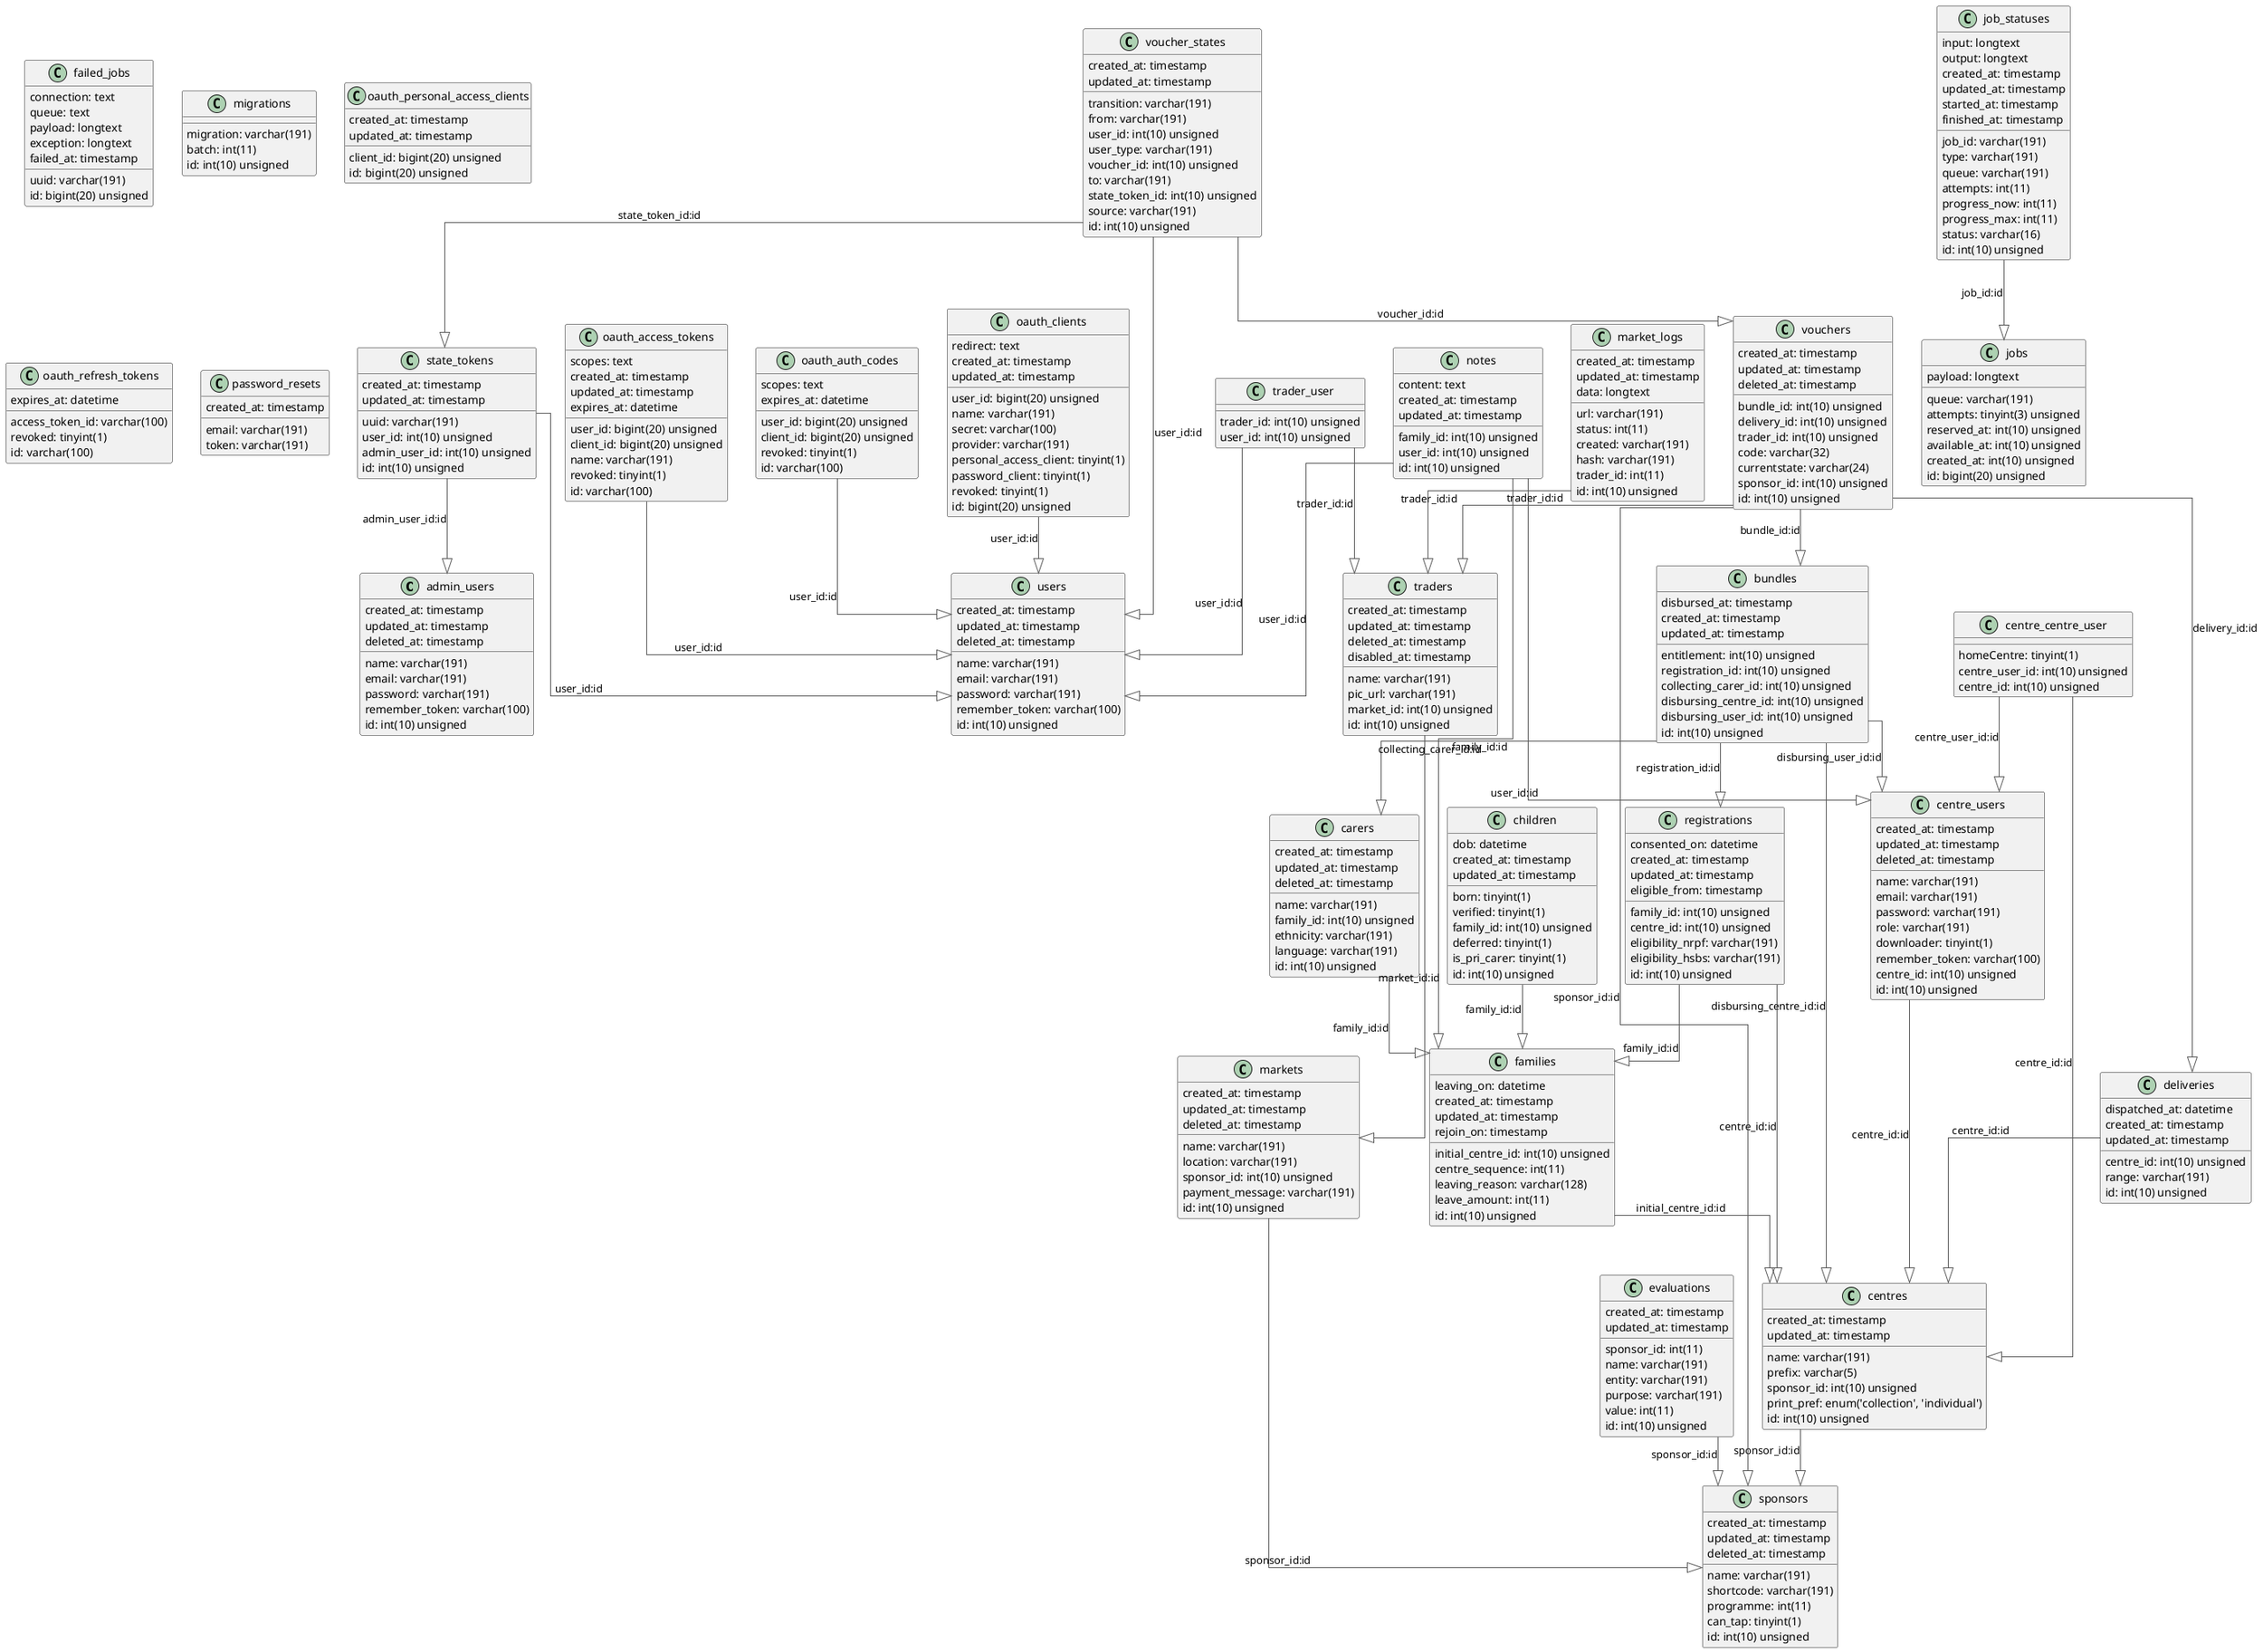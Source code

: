 @startuml

top to bottom direction
skinparam linetype ortho

class admin_users {
   name: varchar(191)
   email: varchar(191)
   password: varchar(191)
   remember_token: varchar(100)
   created_at: timestamp
   updated_at: timestamp
   deleted_at: timestamp
   id: int(10) unsigned
}
class bundles {
   entitlement: int(10) unsigned
   registration_id: int(10) unsigned
   collecting_carer_id: int(10) unsigned
   disbursing_centre_id: int(10) unsigned
   disbursing_user_id: int(10) unsigned
   disbursed_at: timestamp
   created_at: timestamp
   updated_at: timestamp
   id: int(10) unsigned
}
class carers {
   name: varchar(191)
   family_id: int(10) unsigned
   created_at: timestamp
   updated_at: timestamp
   deleted_at: timestamp
   ethnicity: varchar(191)
   language: varchar(191)
   id: int(10) unsigned
}
class centre_centre_user {
   homeCentre: tinyint(1)
   centre_user_id: int(10) unsigned
   centre_id: int(10) unsigned
}
class centre_users {
   name: varchar(191)
   email: varchar(191)
   password: varchar(191)
   role: varchar(191)
   downloader: tinyint(1)
   remember_token: varchar(100)
   centre_id: int(10) unsigned
   created_at: timestamp
   updated_at: timestamp
   deleted_at: timestamp
   id: int(10) unsigned
}
class centres {
   name: varchar(191)
   prefix: varchar(5)
   sponsor_id: int(10) unsigned
   print_pref: enum('collection', 'individual')
   created_at: timestamp
   updated_at: timestamp
   id: int(10) unsigned
}
class children {
   dob: datetime
   born: tinyint(1)
   verified: tinyint(1)
   family_id: int(10) unsigned
   created_at: timestamp
   updated_at: timestamp
   deferred: tinyint(1)
   is_pri_carer: tinyint(1)
   id: int(10) unsigned
}
class deliveries {
   centre_id: int(10) unsigned
   range: varchar(191)
   dispatched_at: datetime
   created_at: timestamp
   updated_at: timestamp
   id: int(10) unsigned
}
class evaluations {
   sponsor_id: int(11)
   name: varchar(191)
   entity: varchar(191)
   purpose: varchar(191)
   value: int(11)
   created_at: timestamp
   updated_at: timestamp
   id: int(10) unsigned
}
class failed_jobs {
   uuid: varchar(191)
   connection: text
   queue: text
   payload: longtext
   exception: longtext
   failed_at: timestamp
   id: bigint(20) unsigned
}
class families {
   initial_centre_id: int(10) unsigned
   centre_sequence: int(11)
   leaving_on: datetime
   leaving_reason: varchar(128)
   created_at: timestamp
   updated_at: timestamp
   rejoin_on: timestamp
   leave_amount: int(11)
   id: int(10) unsigned
}
class job_statuses {
   job_id: varchar(191)
   type: varchar(191)
   queue: varchar(191)
   attempts: int(11)
   progress_now: int(11)
   progress_max: int(11)
   status: varchar(16)
   input: longtext
   output: longtext
   created_at: timestamp
   updated_at: timestamp
   started_at: timestamp
   finished_at: timestamp
   id: int(10) unsigned
}
class jobs {
   queue: varchar(191)
   payload: longtext
   attempts: tinyint(3) unsigned
   reserved_at: int(10) unsigned
   available_at: int(10) unsigned
   created_at: int(10) unsigned
   id: bigint(20) unsigned
}
class market_logs {
   created_at: timestamp
   updated_at: timestamp
   url: varchar(191)
   status: int(11)
   created: varchar(191)
   data: longtext
   hash: varchar(191)
   trader_id: int(11)
   id: int(10) unsigned
}
class markets {
   name: varchar(191)
   location: varchar(191)
   sponsor_id: int(10) unsigned
   created_at: timestamp
   updated_at: timestamp
   deleted_at: timestamp
   payment_message: varchar(191)
   id: int(10) unsigned
}
class migrations {
   migration: varchar(191)
   batch: int(11)
   id: int(10) unsigned
}
class notes {
   content: text
   family_id: int(10) unsigned
   user_id: int(10) unsigned
   created_at: timestamp
   updated_at: timestamp
   id: int(10) unsigned
}
class oauth_access_tokens {
   user_id: bigint(20) unsigned
   client_id: bigint(20) unsigned
   name: varchar(191)
   scopes: text
   revoked: tinyint(1)
   created_at: timestamp
   updated_at: timestamp
   expires_at: datetime
   id: varchar(100)
}
class oauth_auth_codes {
   user_id: bigint(20) unsigned
   client_id: bigint(20) unsigned
   scopes: text
   revoked: tinyint(1)
   expires_at: datetime
   id: varchar(100)
}
class oauth_clients {
   user_id: bigint(20) unsigned
   name: varchar(191)
   secret: varchar(100)
   provider: varchar(191)
   redirect: text
   personal_access_client: tinyint(1)
   password_client: tinyint(1)
   revoked: tinyint(1)
   created_at: timestamp
   updated_at: timestamp
   id: bigint(20) unsigned
}
class oauth_personal_access_clients {
   client_id: bigint(20) unsigned
   created_at: timestamp
   updated_at: timestamp
   id: bigint(20) unsigned
}
class oauth_refresh_tokens {
   access_token_id: varchar(100)
   revoked: tinyint(1)
   expires_at: datetime
   id: varchar(100)
}
class password_resets {
   email: varchar(191)
   token: varchar(191)
   created_at: timestamp
}
class registrations {
   family_id: int(10) unsigned
   centre_id: int(10) unsigned
   eligibility_nrpf: varchar(191)
   eligibility_hsbs: varchar(191)
   consented_on: datetime
   created_at: timestamp
   updated_at: timestamp
   eligible_from: timestamp
   id: int(10) unsigned
}
class sponsors {
   name: varchar(191)
   shortcode: varchar(191)
   programme: int(11)
   created_at: timestamp
   updated_at: timestamp
   deleted_at: timestamp
   can_tap: tinyint(1)
   id: int(10) unsigned
}
class state_tokens {
   uuid: varchar(191)
   user_id: int(10) unsigned
   created_at: timestamp
   admin_user_id: int(10) unsigned
   updated_at: timestamp
   id: int(10) unsigned
}
class trader_user {
   trader_id: int(10) unsigned
   user_id: int(10) unsigned
}
class traders {
   name: varchar(191)
   pic_url: varchar(191)
   market_id: int(10) unsigned
   created_at: timestamp
   updated_at: timestamp
   deleted_at: timestamp
   disabled_at: timestamp
   id: int(10) unsigned
}
class users {
   name: varchar(191)
   email: varchar(191)
   password: varchar(191)
   remember_token: varchar(100)
   created_at: timestamp
   updated_at: timestamp
   deleted_at: timestamp
   id: int(10) unsigned
}
class voucher_states {
   transition: varchar(191)
   from: varchar(191)
   user_id: int(10) unsigned
   user_type: varchar(191)
   voucher_id: int(10) unsigned
   to: varchar(191)
   state_token_id: int(10) unsigned
   source: varchar(191)
   created_at: timestamp
   updated_at: timestamp
   id: int(10) unsigned
}
class vouchers {
   bundle_id: int(10) unsigned
   delivery_id: int(10) unsigned
   trader_id: int(10) unsigned
   code: varchar(32)
   currentstate: varchar(24)
   sponsor_id: int(10) unsigned
   created_at: timestamp
   updated_at: timestamp
   deleted_at: timestamp
   id: int(10) unsigned
}

bundles                        -[#595959,plain]-^  carers                        : "collecting_carer_id:id"
bundles                        -[#595959,plain]-^  centre_users                  : "disbursing_user_id:id"
bundles                        -[#595959,plain]-^  centres                       : "disbursing_centre_id:id"
bundles                        -[#595959,plain]-^  registrations                 : "registration_id:id"
carers                         -[#595959,plain]-^  families                      : "family_id:id"
centre_centre_user             -[#595959,plain]-^  centre_users                  : "centre_user_id:id"
centre_centre_user             -[#595959,plain]-^  centres                       : "centre_id:id"
centre_users                   -[#595959,plain]-^  centres                       : "centre_id:id"
centres                        -[#595959,plain]-^  sponsors                      : "sponsor_id:id"
children                       -[#595959,plain]-^  families                      : "family_id:id"
deliveries                     -[#595959,plain]-^  centres                       : "centre_id:id"
evaluations                    -[#595959,plain]-^  sponsors                      : "sponsor_id:id"
families                       -[#595959,plain]-^  centres                       : "initial_centre_id:id"
job_statuses                   -[#595959,plain]-^  jobs                          : "job_id:id"
market_logs                    -[#595959,plain]-^  traders                       : "trader_id:id"
markets                        -[#595959,plain]-^  sponsors                      : "sponsor_id:id"
notes                          -[#595959,plain]-^  centre_users                  : "user_id:id"
notes                          -[#595959,plain]-^  families                      : "family_id:id"
notes                          -[#595959,plain]-^  users                         : "user_id:id"
oauth_access_tokens            -[#595959,plain]-^  users                         : "user_id:id"
oauth_auth_codes               -[#595959,plain]-^  users                         : "user_id:id"
oauth_clients                  -[#595959,plain]-^  users                         : "user_id:id"
registrations                  -[#595959,plain]-^  centres                       : "centre_id:id"
registrations                  -[#595959,plain]-^  families                      : "family_id:id"
state_tokens                   -[#595959,plain]-^  admin_users                   : "admin_user_id:id"
state_tokens                   -[#595959,plain]-^  users                         : "user_id:id"
trader_user                    -[#595959,plain]-^  traders                       : "trader_id:id"
trader_user                    -[#595959,plain]-^  users                         : "user_id:id"
traders                        -[#595959,plain]-^  markets                       : "market_id:id"
voucher_states                 -[#595959,plain]-^  state_tokens                  : "state_token_id:id"
voucher_states                 -[#595959,plain]-^  users                         : "user_id:id"
voucher_states                 -[#595959,plain]-^  vouchers                      : "voucher_id:id"
vouchers                       -[#595959,plain]-^  bundles                       : "bundle_id:id"
vouchers                       -[#595959,plain]-^  deliveries                    : "delivery_id:id"
vouchers                       -[#595959,plain]-^  sponsors                      : "sponsor_id:id"
vouchers                       -[#595959,plain]-^  traders                       : "trader_id:id"
@enduml

